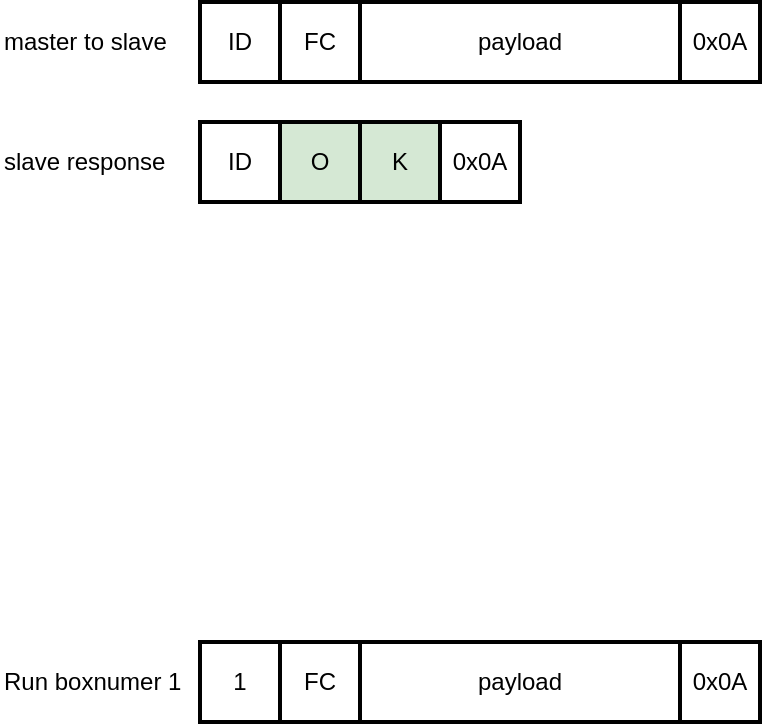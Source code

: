 <mxfile version="19.0.0" type="device" pages="2"><diagram id="ufuI6LEESxwtzznjC2aC" name="pc protocol"><mxGraphModel dx="981" dy="591" grid="1" gridSize="10" guides="1" tooltips="1" connect="1" arrows="1" fold="1" page="1" pageScale="1" pageWidth="1169" pageHeight="827" math="0" shadow="0"><root><mxCell id="0"/><mxCell id="1" parent="0"/><mxCell id="HhWquA3xpkndLCOMmFCy-9" value="ID" style="rounded=0;whiteSpace=wrap;html=1;strokeWidth=2;" vertex="1" parent="1"><mxGeometry x="240" y="40" width="40" height="40" as="geometry"/></mxCell><mxCell id="HhWquA3xpkndLCOMmFCy-10" value="FC" style="rounded=0;whiteSpace=wrap;html=1;strokeWidth=2;" vertex="1" parent="1"><mxGeometry x="280" y="40" width="40" height="40" as="geometry"/></mxCell><mxCell id="HhWquA3xpkndLCOMmFCy-11" value="payload" style="rounded=0;whiteSpace=wrap;html=1;strokeWidth=2;" vertex="1" parent="1"><mxGeometry x="320" y="40" width="160" height="40" as="geometry"/></mxCell><mxCell id="HhWquA3xpkndLCOMmFCy-12" value="0x0A" style="rounded=0;whiteSpace=wrap;html=1;strokeWidth=2;" vertex="1" parent="1"><mxGeometry x="480" y="40" width="40" height="40" as="geometry"/></mxCell><mxCell id="HhWquA3xpkndLCOMmFCy-13" value="master to slave" style="text;html=1;strokeColor=none;fillColor=none;align=left;verticalAlign=middle;whiteSpace=wrap;rounded=0;" vertex="1" parent="1"><mxGeometry x="140" y="40" width="100" height="40" as="geometry"/></mxCell><mxCell id="HhWquA3xpkndLCOMmFCy-14" value="slave response" style="text;html=1;strokeColor=none;fillColor=none;align=left;verticalAlign=middle;whiteSpace=wrap;rounded=0;" vertex="1" parent="1"><mxGeometry x="140" y="100" width="100" height="40" as="geometry"/></mxCell><mxCell id="HhWquA3xpkndLCOMmFCy-15" value="ID" style="rounded=0;whiteSpace=wrap;html=1;strokeWidth=2;" vertex="1" parent="1"><mxGeometry x="240" y="100" width="40" height="40" as="geometry"/></mxCell><mxCell id="HhWquA3xpkndLCOMmFCy-16" value="O" style="rounded=0;whiteSpace=wrap;html=1;fillColor=#d5e8d4;strokeColor=#000000;strokeWidth=2;" vertex="1" parent="1"><mxGeometry x="280" y="100" width="40" height="40" as="geometry"/></mxCell><mxCell id="HhWquA3xpkndLCOMmFCy-17" value="0x0A" style="rounded=0;whiteSpace=wrap;html=1;strokeWidth=2;" vertex="1" parent="1"><mxGeometry x="360" y="100" width="40" height="40" as="geometry"/></mxCell><mxCell id="HhWquA3xpkndLCOMmFCy-18" value="K" style="rounded=0;whiteSpace=wrap;html=1;fillColor=#d5e8d4;strokeColor=#000000;strokeWidth=2;" vertex="1" parent="1"><mxGeometry x="320" y="100" width="40" height="40" as="geometry"/></mxCell><mxCell id="HhWquA3xpkndLCOMmFCy-19" value="1" style="rounded=0;whiteSpace=wrap;html=1;strokeWidth=2;" vertex="1" parent="1"><mxGeometry x="240" y="360" width="40" height="40" as="geometry"/></mxCell><mxCell id="HhWquA3xpkndLCOMmFCy-20" value="FC" style="rounded=0;whiteSpace=wrap;html=1;strokeWidth=2;" vertex="1" parent="1"><mxGeometry x="280" y="360" width="40" height="40" as="geometry"/></mxCell><mxCell id="HhWquA3xpkndLCOMmFCy-21" value="payload" style="rounded=0;whiteSpace=wrap;html=1;strokeWidth=2;" vertex="1" parent="1"><mxGeometry x="320" y="360" width="160" height="40" as="geometry"/></mxCell><mxCell id="HhWquA3xpkndLCOMmFCy-22" value="0x0A" style="rounded=0;whiteSpace=wrap;html=1;strokeWidth=2;" vertex="1" parent="1"><mxGeometry x="480" y="360" width="40" height="40" as="geometry"/></mxCell><mxCell id="HhWquA3xpkndLCOMmFCy-23" value="Run boxnumer 1" style="text;html=1;strokeColor=none;fillColor=none;align=left;verticalAlign=middle;whiteSpace=wrap;rounded=0;" vertex="1" parent="1"><mxGeometry x="140" y="360" width="100" height="40" as="geometry"/></mxCell></root></mxGraphModel></diagram><diagram id="2OAEeYzZ20mmEIt6Upx0" name="Page-1"><mxGraphModel dx="1662" dy="857" grid="1" gridSize="10" guides="1" tooltips="1" connect="1" arrows="1" fold="1" page="1" pageScale="1" pageWidth="1169" pageHeight="827" math="0" shadow="0"><root><mxCell id="0"/><mxCell id="1" parent="0"/><mxCell id="HUbSFYVYB07oldVejPAI-1" value="" style="endArrow=none;html=1;rounded=0;" parent="1" edge="1"><mxGeometry width="50" height="50" relative="1" as="geometry"><mxPoint x="120" y="200.5" as="sourcePoint"/><mxPoint x="160" y="200.5" as="targetPoint"/></mxGeometry></mxCell><mxCell id="HUbSFYVYB07oldVejPAI-2" value="" style="endArrow=none;html=1;rounded=0;" parent="1" edge="1"><mxGeometry width="50" height="50" relative="1" as="geometry"><mxPoint x="160" y="240" as="sourcePoint"/><mxPoint x="1040" y="240.5" as="targetPoint"/></mxGeometry></mxCell><mxCell id="HUbSFYVYB07oldVejPAI-3" value="" style="endArrow=none;html=1;rounded=0;" parent="1" edge="1"><mxGeometry width="50" height="50" relative="1" as="geometry"><mxPoint x="160" y="240" as="sourcePoint"/><mxPoint x="160" y="200" as="targetPoint"/></mxGeometry></mxCell><mxCell id="HUbSFYVYB07oldVejPAI-5" value="control1_pin" style="text;html=1;strokeColor=none;fillColor=none;align=center;verticalAlign=middle;whiteSpace=wrap;rounded=0;" parent="1" vertex="1"><mxGeometry x="40" y="210.5" width="80" height="20" as="geometry"/></mxCell><mxCell id="HUbSFYVYB07oldVejPAI-7" value="wait" style="rounded=0;whiteSpace=wrap;html=1;" parent="1" vertex="1"><mxGeometry x="160" y="320" width="120" height="40" as="geometry"/></mxCell><mxCell id="HUbSFYVYB07oldVejPAI-8" value="open_lock_motor" style="rounded=0;whiteSpace=wrap;html=1;fillColor=#FF99FF;" parent="1" vertex="1"><mxGeometry x="280" y="320" width="240" height="40" as="geometry"/></mxCell><mxCell id="HUbSFYVYB07oldVejPAI-10" value="" style="endArrow=classic;startArrow=classic;html=1;rounded=0;" parent="1" edge="1"><mxGeometry width="50" height="50" relative="1" as="geometry"><mxPoint x="280" y="380" as="sourcePoint"/><mxPoint x="520" y="380" as="targetPoint"/></mxGeometry></mxCell><mxCell id="HUbSFYVYB07oldVejPAI-9" value="1 second" style="text;html=1;strokeColor=none;fillColor=#FFFFFF;align=center;verticalAlign=middle;whiteSpace=wrap;rounded=0;" parent="1" vertex="1"><mxGeometry x="370" y="360" width="60" height="40" as="geometry"/></mxCell><mxCell id="HUbSFYVYB07oldVejPAI-12" value="stop_lock_motor" style="rounded=0;whiteSpace=wrap;html=1;" parent="1" vertex="1"><mxGeometry x="520" y="320" width="120" height="40" as="geometry"/></mxCell><mxCell id="HUbSFYVYB07oldVejPAI-14" value="" style="endArrow=classic;startArrow=none;html=1;rounded=0;" parent="1" source="HUbSFYVYB07oldVejPAI-13" edge="1"><mxGeometry width="50" height="50" relative="1" as="geometry"><mxPoint x="160" y="380" as="sourcePoint"/><mxPoint x="280" y="379.5" as="targetPoint"/></mxGeometry></mxCell><mxCell id="HUbSFYVYB07oldVejPAI-15" value="" style="endArrow=classic;startArrow=none;html=1;rounded=0;" parent="1" source="HUbSFYVYB07oldVejPAI-16" edge="1"><mxGeometry width="50" height="50" relative="1" as="geometry"><mxPoint x="520" y="379.5" as="sourcePoint"/><mxPoint x="640" y="380" as="targetPoint"/></mxGeometry></mxCell><mxCell id="HUbSFYVYB07oldVejPAI-16" value="100 ms" style="text;html=1;strokeColor=none;fillColor=#FFFFFF;align=center;verticalAlign=middle;whiteSpace=wrap;rounded=0;" parent="1" vertex="1"><mxGeometry x="557.5" y="360" width="45" height="40" as="geometry"/></mxCell><mxCell id="HUbSFYVYB07oldVejPAI-17" value="" style="endArrow=none;startArrow=classic;html=1;rounded=0;" parent="1" target="HUbSFYVYB07oldVejPAI-16" edge="1"><mxGeometry width="50" height="50" relative="1" as="geometry"><mxPoint x="520" y="379.5" as="sourcePoint"/><mxPoint x="640" y="380" as="targetPoint"/></mxGeometry></mxCell><mxCell id="HUbSFYVYB07oldVejPAI-13" value="100 ms" style="text;html=1;strokeColor=none;fillColor=#FFFFFF;align=center;verticalAlign=middle;whiteSpace=wrap;rounded=0;" parent="1" vertex="1"><mxGeometry x="200" y="360" width="45" height="40" as="geometry"/></mxCell><mxCell id="HUbSFYVYB07oldVejPAI-19" value="" style="endArrow=none;startArrow=classic;html=1;rounded=0;" parent="1" target="HUbSFYVYB07oldVejPAI-13" edge="1"><mxGeometry width="50" height="50" relative="1" as="geometry"><mxPoint x="160" y="380" as="sourcePoint"/><mxPoint x="280" y="379.5" as="targetPoint"/></mxGeometry></mxCell><mxCell id="HUbSFYVYB07oldVejPAI-20" value="" style="endArrow=classic;startArrow=classic;html=1;rounded=0;" parent="1" edge="1"><mxGeometry width="50" height="50" relative="1" as="geometry"><mxPoint x="640" y="380" as="sourcePoint"/><mxPoint x="880" y="380" as="targetPoint"/></mxGeometry></mxCell><mxCell id="HUbSFYVYB07oldVejPAI-21" value="1 second" style="text;html=1;strokeColor=none;fillColor=#FFFFFF;align=center;verticalAlign=middle;whiteSpace=wrap;rounded=0;" parent="1" vertex="1"><mxGeometry x="730" y="360" width="60" height="40" as="geometry"/></mxCell><mxCell id="HUbSFYVYB07oldVejPAI-22" value="close_lock_motor" style="rounded=0;whiteSpace=wrap;html=1;fillColor=#99FF99;" parent="1" vertex="1"><mxGeometry x="640" y="320" width="240" height="40" as="geometry"/></mxCell><mxCell id="HUbSFYVYB07oldVejPAI-23" value="stop_lock_motor" style="rounded=0;whiteSpace=wrap;html=1;" parent="1" vertex="1"><mxGeometry x="880" y="320" width="100" height="40" as="geometry"/></mxCell><mxCell id="HUbSFYVYB07oldVejPAI-24" value="state 0" style="text;html=1;strokeColor=none;fillColor=none;align=center;verticalAlign=middle;whiteSpace=wrap;rounded=0;" parent="1" vertex="1"><mxGeometry x="185" y="280" width="60" height="30" as="geometry"/></mxCell><mxCell id="HUbSFYVYB07oldVejPAI-25" value="state 1" style="text;html=1;strokeColor=none;fillColor=none;align=center;verticalAlign=middle;whiteSpace=wrap;rounded=0;" parent="1" vertex="1"><mxGeometry x="370" y="280" width="60" height="30" as="geometry"/></mxCell><mxCell id="HUbSFYVYB07oldVejPAI-26" value="state 2" style="text;html=1;strokeColor=none;fillColor=none;align=center;verticalAlign=middle;whiteSpace=wrap;rounded=0;" parent="1" vertex="1"><mxGeometry x="550" y="280" width="60" height="30" as="geometry"/></mxCell><mxCell id="HUbSFYVYB07oldVejPAI-27" value="state 3" style="text;html=1;strokeColor=none;fillColor=none;align=center;verticalAlign=middle;whiteSpace=wrap;rounded=0;" parent="1" vertex="1"><mxGeometry x="730" y="280" width="60" height="30" as="geometry"/></mxCell><mxCell id="HUbSFYVYB07oldVejPAI-28" value="state 4" style="text;html=1;strokeColor=none;fillColor=none;align=center;verticalAlign=middle;whiteSpace=wrap;rounded=0;" parent="1" vertex="1"><mxGeometry x="900" y="280" width="60" height="30" as="geometry"/></mxCell></root></mxGraphModel></diagram></mxfile>